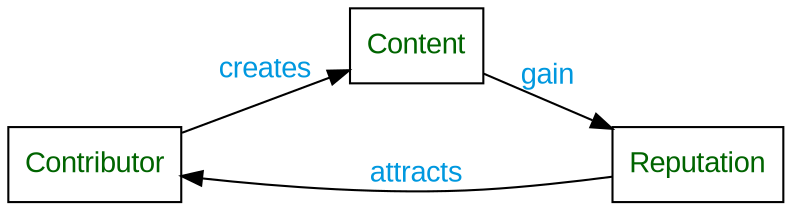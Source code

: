 digraph contribution_process {
	rankdir=LR;
	ranksep=0.5;
	nodesep=1;
	node [ color=black fontcolor=darkgreen fontname="Liberation Sans"];
	edge [ color=black fontcolor="#0098df" fontname="Liberation Sans"];

	Contributor [shape=box];
	Content [shape=box];
	Reputation [shape=box];
	Contributor -> Content [label="creates"];
	Content -> Reputation [label="gain"];
	Reputation -> Contributor [label="attracts"];
}
